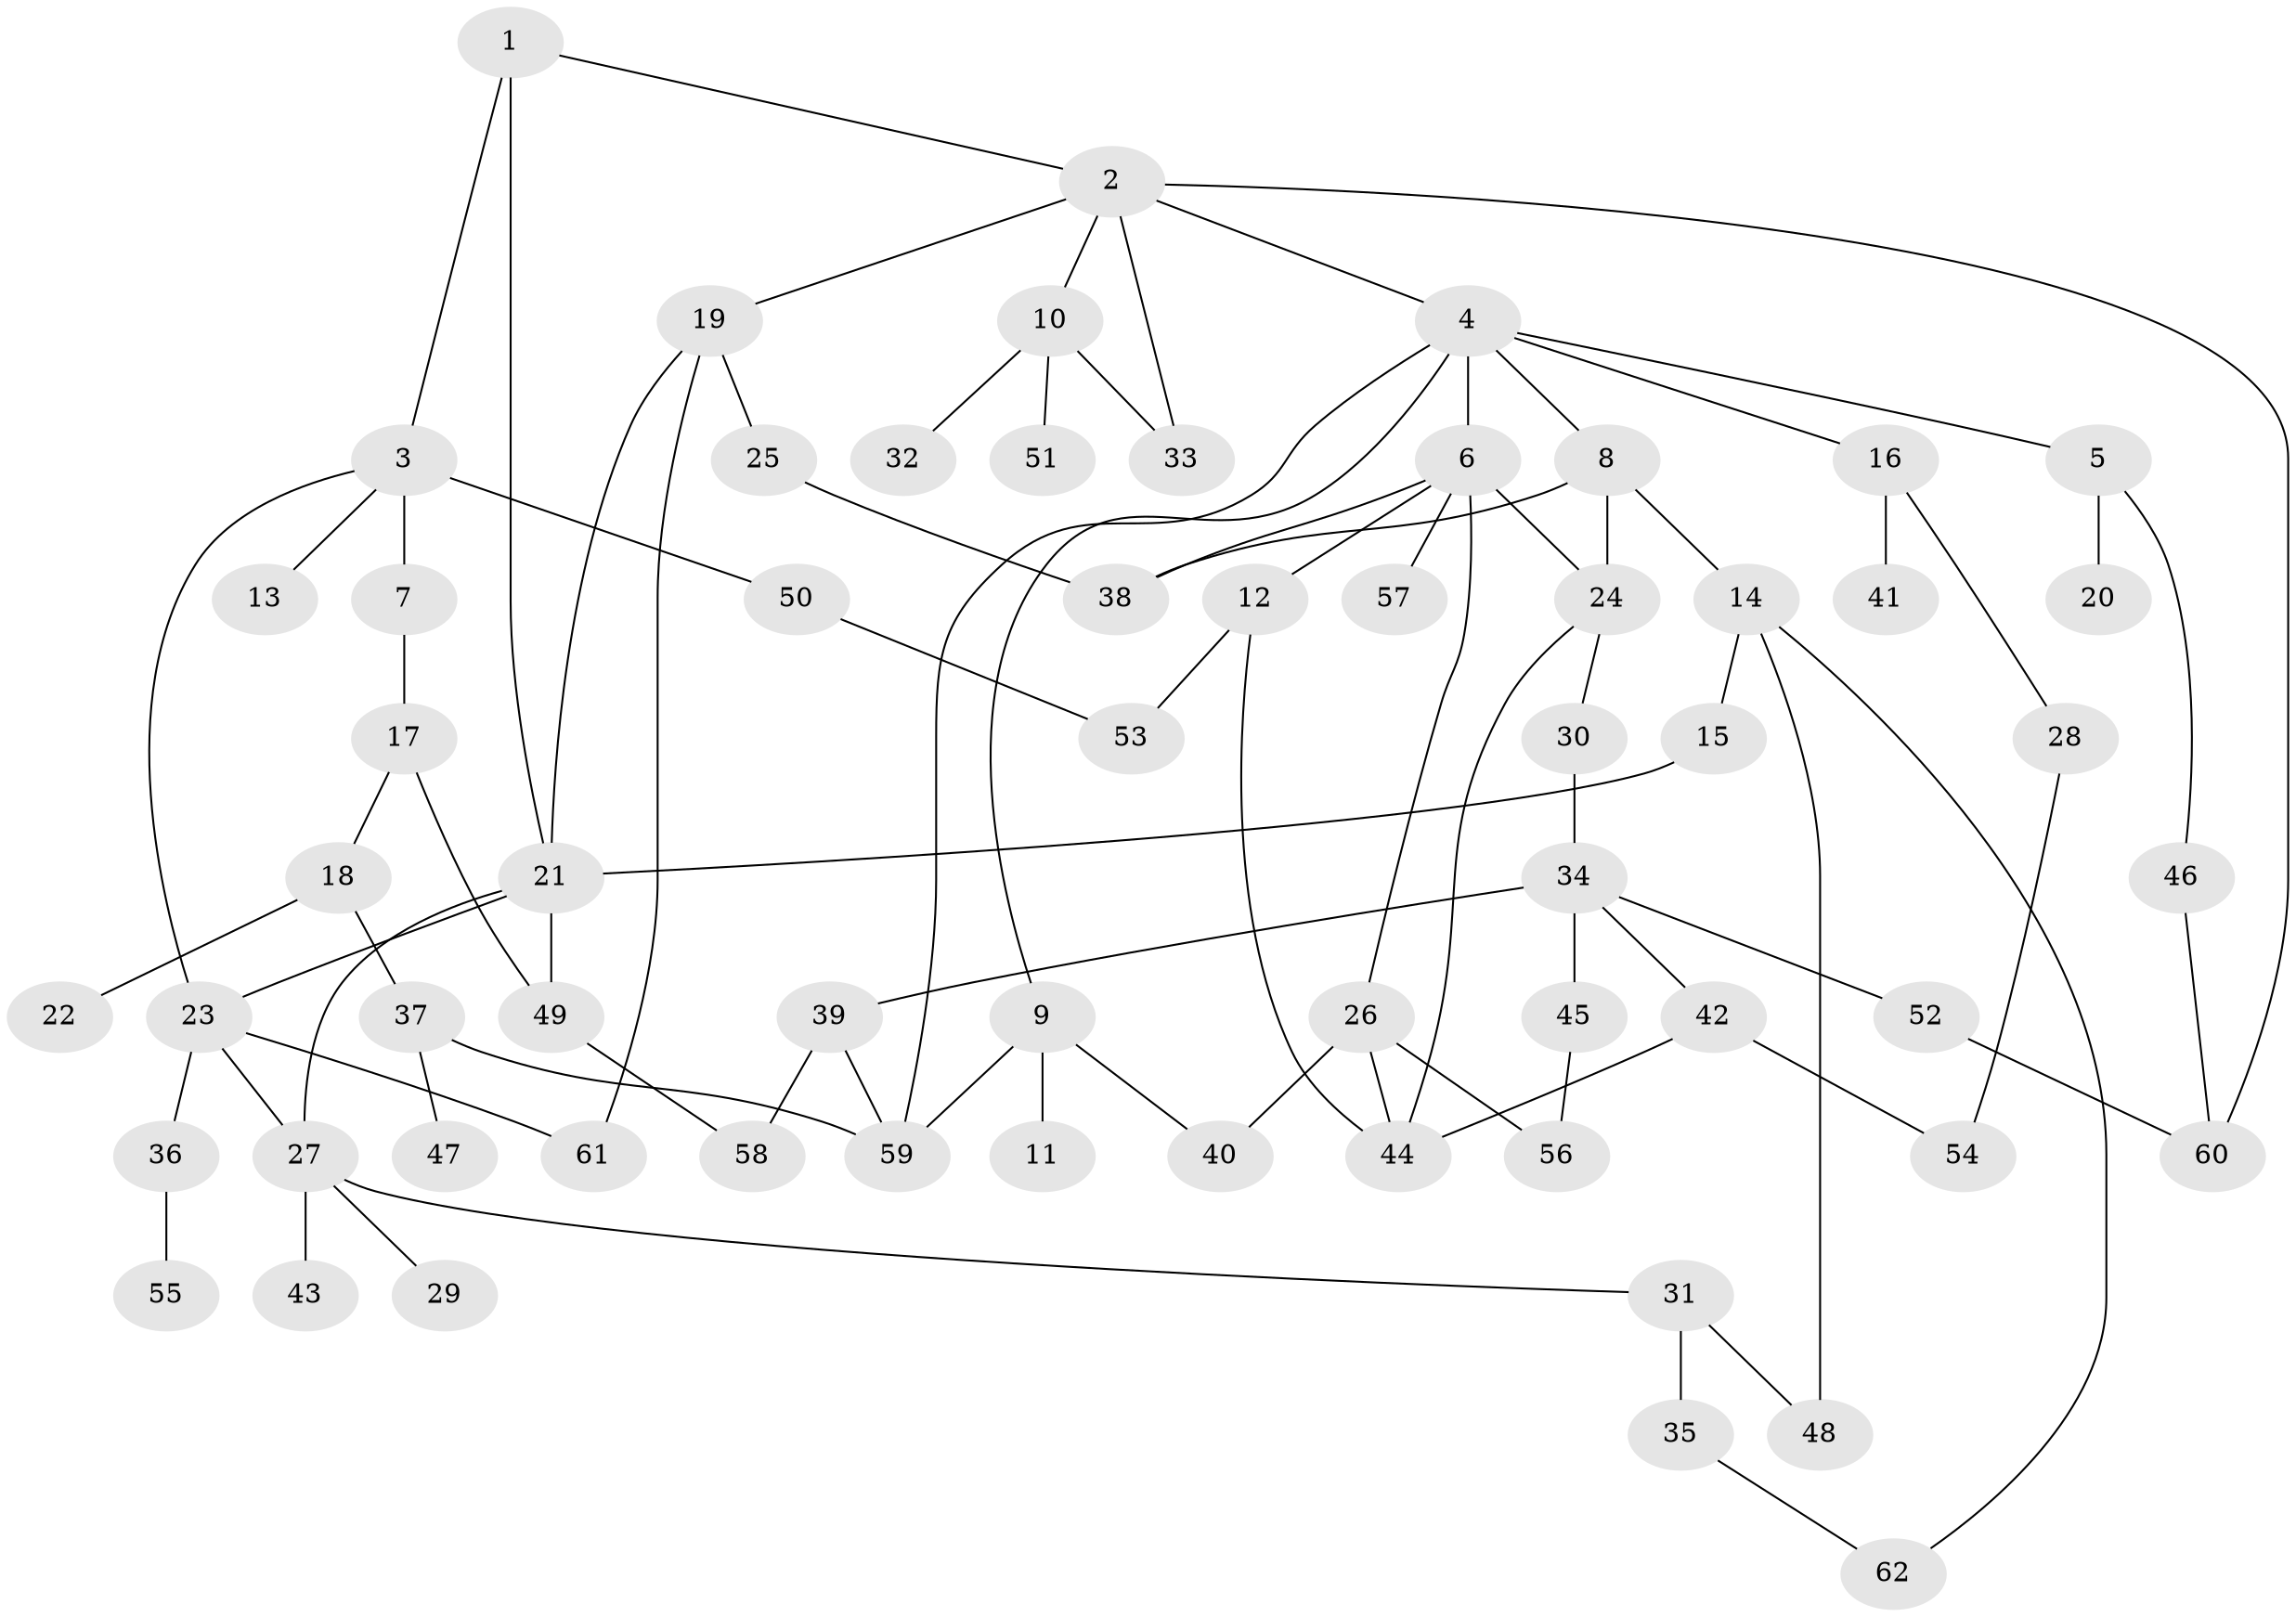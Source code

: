 // Generated by graph-tools (version 1.1) at 2025/13/03/09/25 04:13:32]
// undirected, 62 vertices, 86 edges
graph export_dot {
graph [start="1"]
  node [color=gray90,style=filled];
  1;
  2;
  3;
  4;
  5;
  6;
  7;
  8;
  9;
  10;
  11;
  12;
  13;
  14;
  15;
  16;
  17;
  18;
  19;
  20;
  21;
  22;
  23;
  24;
  25;
  26;
  27;
  28;
  29;
  30;
  31;
  32;
  33;
  34;
  35;
  36;
  37;
  38;
  39;
  40;
  41;
  42;
  43;
  44;
  45;
  46;
  47;
  48;
  49;
  50;
  51;
  52;
  53;
  54;
  55;
  56;
  57;
  58;
  59;
  60;
  61;
  62;
  1 -- 2;
  1 -- 3;
  1 -- 21;
  2 -- 4;
  2 -- 10;
  2 -- 19;
  2 -- 33;
  2 -- 60;
  3 -- 7;
  3 -- 13;
  3 -- 50;
  3 -- 23;
  4 -- 5;
  4 -- 6;
  4 -- 8;
  4 -- 9;
  4 -- 16;
  4 -- 59;
  5 -- 20;
  5 -- 46;
  6 -- 12;
  6 -- 24;
  6 -- 26;
  6 -- 38;
  6 -- 57;
  7 -- 17;
  8 -- 14;
  8 -- 24;
  8 -- 38;
  9 -- 11;
  9 -- 40;
  9 -- 59;
  10 -- 32;
  10 -- 51;
  10 -- 33;
  12 -- 53;
  12 -- 44;
  14 -- 15;
  14 -- 62;
  14 -- 48;
  15 -- 21;
  16 -- 28;
  16 -- 41;
  17 -- 18;
  17 -- 49;
  18 -- 22;
  18 -- 37;
  19 -- 25;
  19 -- 61;
  19 -- 21;
  21 -- 23;
  21 -- 27;
  21 -- 49;
  23 -- 36;
  23 -- 61;
  23 -- 27;
  24 -- 30;
  24 -- 44;
  25 -- 38;
  26 -- 44;
  26 -- 56;
  26 -- 40;
  27 -- 29;
  27 -- 31;
  27 -- 43;
  28 -- 54;
  30 -- 34;
  31 -- 35;
  31 -- 48;
  34 -- 39;
  34 -- 42;
  34 -- 45;
  34 -- 52;
  35 -- 62;
  36 -- 55;
  37 -- 47;
  37 -- 59;
  39 -- 58;
  39 -- 59;
  42 -- 44;
  42 -- 54;
  45 -- 56;
  46 -- 60;
  49 -- 58;
  50 -- 53;
  52 -- 60;
}
